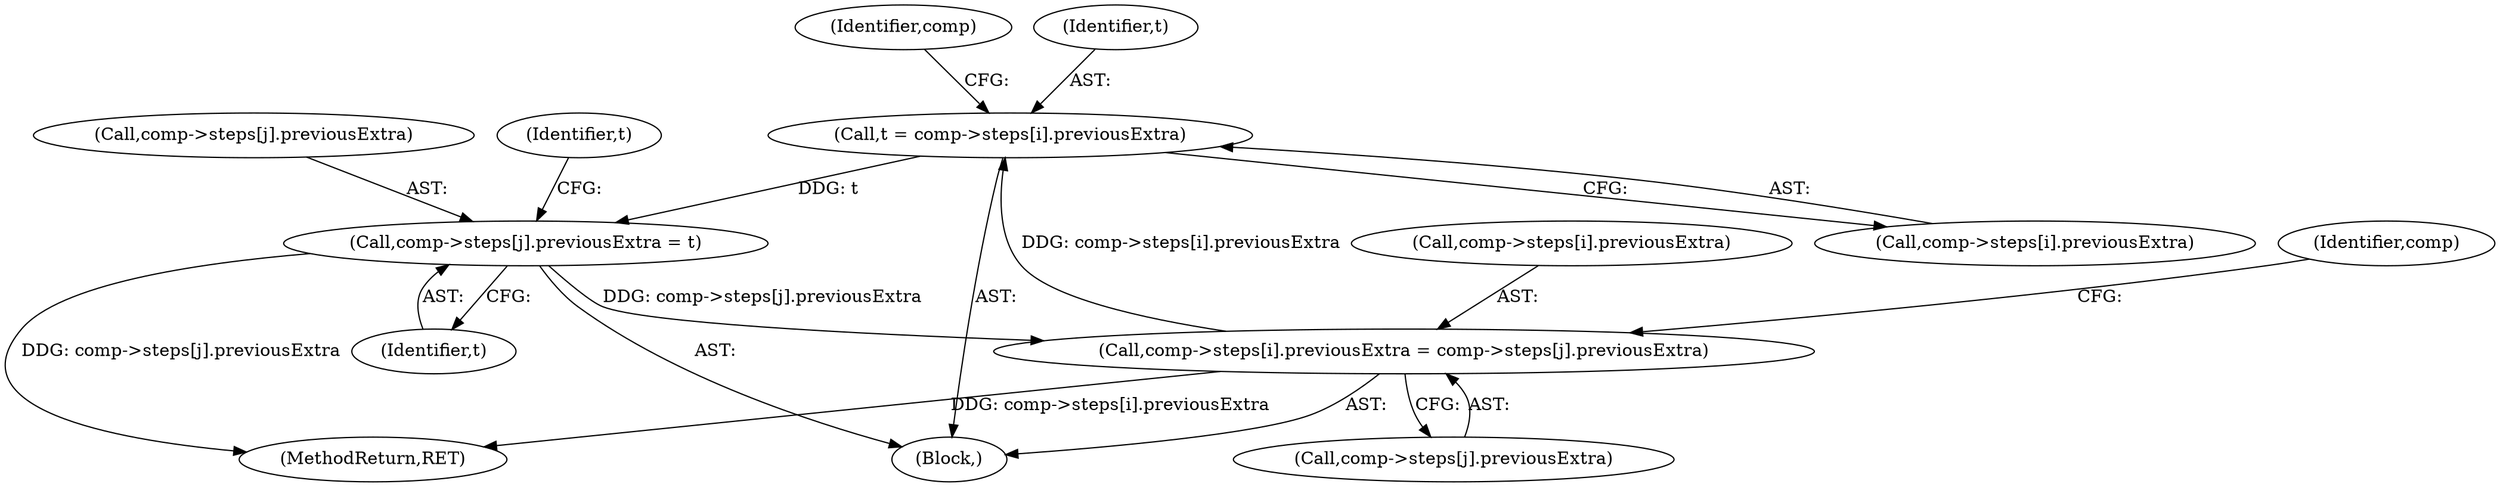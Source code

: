 digraph "0_Chrome_96dbafe288dbe2f0cc45fa3c39daf6d0c37acbab_26@array" {
"1000291" [label="(Call,t = comp->steps[i].previousExtra)"];
"1000300" [label="(Call,comp->steps[i].previousExtra = comp->steps[j].previousExtra)"];
"1000315" [label="(Call,comp->steps[j].previousExtra = t)"];
"1000291" [label="(Call,t = comp->steps[i].previousExtra)"];
"1000300" [label="(Call,comp->steps[i].previousExtra = comp->steps[j].previousExtra)"];
"1000304" [label="(Identifier,comp)"];
"1000308" [label="(Call,comp->steps[j].previousExtra)"];
"1000486" [label="(MethodReturn,RET)"];
"1000301" [label="(Call,comp->steps[i].previousExtra)"];
"1000325" [label="(Identifier,t)"];
"1000316" [label="(Call,comp->steps[j].previousExtra)"];
"1000121" [label="(Block,)"];
"1000319" [label="(Identifier,comp)"];
"1000323" [label="(Identifier,t)"];
"1000291" [label="(Call,t = comp->steps[i].previousExtra)"];
"1000292" [label="(Identifier,t)"];
"1000293" [label="(Call,comp->steps[i].previousExtra)"];
"1000315" [label="(Call,comp->steps[j].previousExtra = t)"];
"1000291" -> "1000121"  [label="AST: "];
"1000291" -> "1000293"  [label="CFG: "];
"1000292" -> "1000291"  [label="AST: "];
"1000293" -> "1000291"  [label="AST: "];
"1000304" -> "1000291"  [label="CFG: "];
"1000300" -> "1000291"  [label="DDG: comp->steps[i].previousExtra"];
"1000291" -> "1000315"  [label="DDG: t"];
"1000300" -> "1000121"  [label="AST: "];
"1000300" -> "1000308"  [label="CFG: "];
"1000301" -> "1000300"  [label="AST: "];
"1000308" -> "1000300"  [label="AST: "];
"1000319" -> "1000300"  [label="CFG: "];
"1000300" -> "1000486"  [label="DDG: comp->steps[i].previousExtra"];
"1000315" -> "1000300"  [label="DDG: comp->steps[j].previousExtra"];
"1000315" -> "1000121"  [label="AST: "];
"1000315" -> "1000323"  [label="CFG: "];
"1000316" -> "1000315"  [label="AST: "];
"1000323" -> "1000315"  [label="AST: "];
"1000325" -> "1000315"  [label="CFG: "];
"1000315" -> "1000486"  [label="DDG: comp->steps[j].previousExtra"];
}
